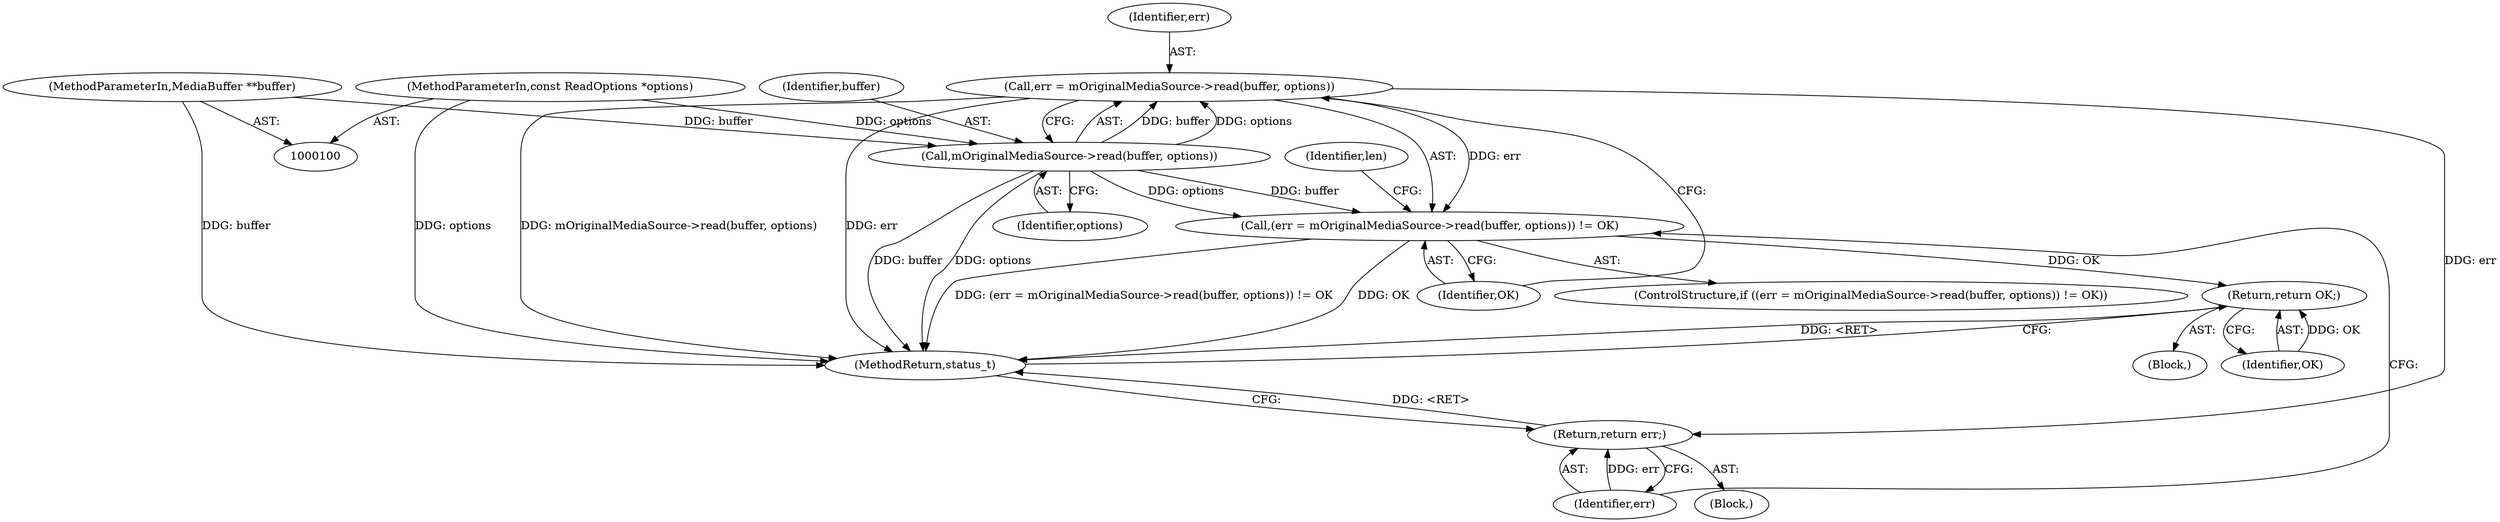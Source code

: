 digraph "0_Android_e248db02fbab2ee9162940bc19f087fd7d96cb9d@API" {
"1000108" [label="(Call,err = mOriginalMediaSource->read(buffer, options))"];
"1000110" [label="(Call,mOriginalMediaSource->read(buffer, options))"];
"1000101" [label="(MethodParameterIn,MediaBuffer **buffer)"];
"1000102" [label="(MethodParameterIn,const ReadOptions *options)"];
"1000107" [label="(Call,(err = mOriginalMediaSource->read(buffer, options)) != OK)"];
"1000404" [label="(Return,return OK;)"];
"1000115" [label="(Return,return err;)"];
"1000110" [label="(Call,mOriginalMediaSource->read(buffer, options))"];
"1000113" [label="(Identifier,OK)"];
"1000109" [label="(Identifier,err)"];
"1000102" [label="(MethodParameterIn,const ReadOptions *options)"];
"1000115" [label="(Return,return err;)"];
"1000108" [label="(Call,err = mOriginalMediaSource->read(buffer, options))"];
"1000404" [label="(Return,return OK;)"];
"1000119" [label="(Identifier,len)"];
"1000111" [label="(Identifier,buffer)"];
"1000405" [label="(Identifier,OK)"];
"1000406" [label="(MethodReturn,status_t)"];
"1000106" [label="(ControlStructure,if ((err = mOriginalMediaSource->read(buffer, options)) != OK))"];
"1000103" [label="(Block,)"];
"1000112" [label="(Identifier,options)"];
"1000101" [label="(MethodParameterIn,MediaBuffer **buffer)"];
"1000114" [label="(Block,)"];
"1000116" [label="(Identifier,err)"];
"1000107" [label="(Call,(err = mOriginalMediaSource->read(buffer, options)) != OK)"];
"1000108" -> "1000107"  [label="AST: "];
"1000108" -> "1000110"  [label="CFG: "];
"1000109" -> "1000108"  [label="AST: "];
"1000110" -> "1000108"  [label="AST: "];
"1000113" -> "1000108"  [label="CFG: "];
"1000108" -> "1000406"  [label="DDG: mOriginalMediaSource->read(buffer, options)"];
"1000108" -> "1000406"  [label="DDG: err"];
"1000108" -> "1000107"  [label="DDG: err"];
"1000110" -> "1000108"  [label="DDG: buffer"];
"1000110" -> "1000108"  [label="DDG: options"];
"1000108" -> "1000115"  [label="DDG: err"];
"1000110" -> "1000112"  [label="CFG: "];
"1000111" -> "1000110"  [label="AST: "];
"1000112" -> "1000110"  [label="AST: "];
"1000110" -> "1000406"  [label="DDG: options"];
"1000110" -> "1000406"  [label="DDG: buffer"];
"1000110" -> "1000107"  [label="DDG: buffer"];
"1000110" -> "1000107"  [label="DDG: options"];
"1000101" -> "1000110"  [label="DDG: buffer"];
"1000102" -> "1000110"  [label="DDG: options"];
"1000101" -> "1000100"  [label="AST: "];
"1000101" -> "1000406"  [label="DDG: buffer"];
"1000102" -> "1000100"  [label="AST: "];
"1000102" -> "1000406"  [label="DDG: options"];
"1000107" -> "1000106"  [label="AST: "];
"1000107" -> "1000113"  [label="CFG: "];
"1000113" -> "1000107"  [label="AST: "];
"1000116" -> "1000107"  [label="CFG: "];
"1000119" -> "1000107"  [label="CFG: "];
"1000107" -> "1000406"  [label="DDG: (err = mOriginalMediaSource->read(buffer, options)) != OK"];
"1000107" -> "1000406"  [label="DDG: OK"];
"1000107" -> "1000404"  [label="DDG: OK"];
"1000404" -> "1000103"  [label="AST: "];
"1000404" -> "1000405"  [label="CFG: "];
"1000405" -> "1000404"  [label="AST: "];
"1000406" -> "1000404"  [label="CFG: "];
"1000404" -> "1000406"  [label="DDG: <RET>"];
"1000405" -> "1000404"  [label="DDG: OK"];
"1000115" -> "1000114"  [label="AST: "];
"1000115" -> "1000116"  [label="CFG: "];
"1000116" -> "1000115"  [label="AST: "];
"1000406" -> "1000115"  [label="CFG: "];
"1000115" -> "1000406"  [label="DDG: <RET>"];
"1000116" -> "1000115"  [label="DDG: err"];
}
